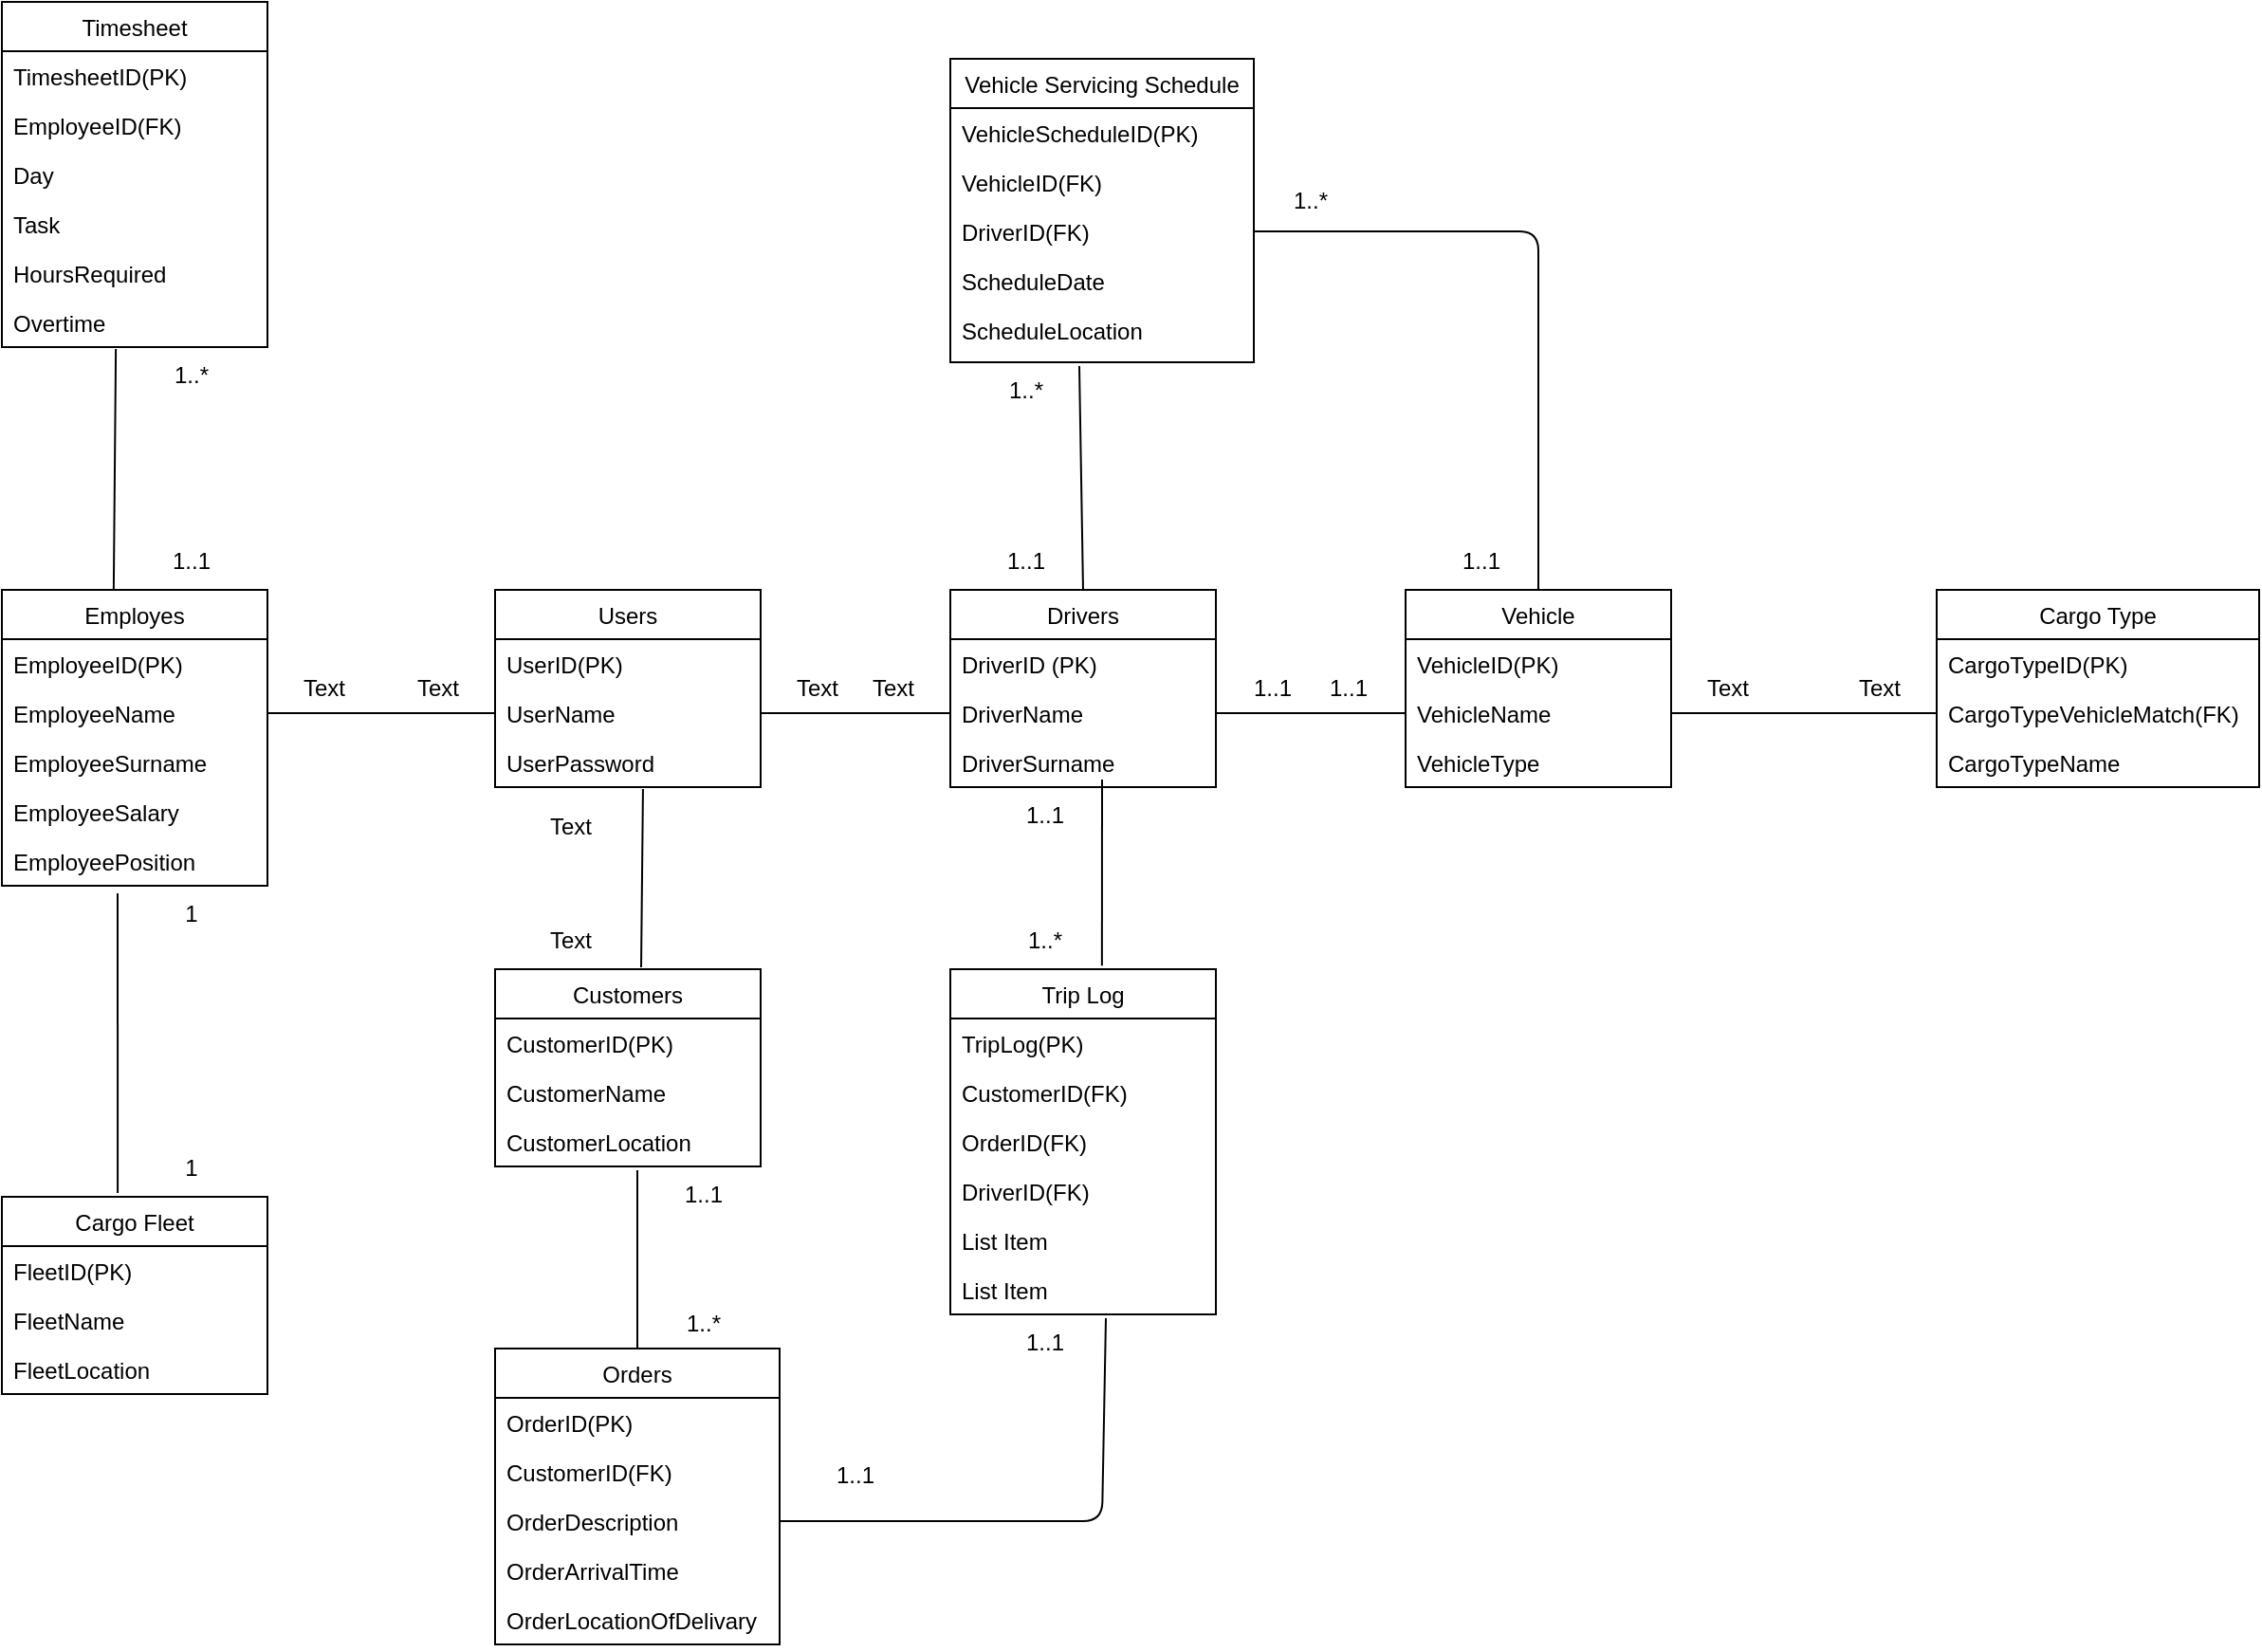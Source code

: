 <mxfile version="15.4.3" type="device"><diagram id="gvPSYerCstNqaLsdjiPm" name="Page-1"><mxGraphModel dx="868" dy="1501" grid="1" gridSize="10" guides="1" tooltips="1" connect="1" arrows="1" fold="1" page="1" pageScale="1" pageWidth="850" pageHeight="1100" math="0" shadow="0"><root><mxCell id="0"/><mxCell id="1" parent="0"/><mxCell id="6OwTz-xDLSRyJxB4ilmP-1" value="Users" style="swimlane;fontStyle=0;childLayout=stackLayout;horizontal=1;startSize=26;horizontalStack=0;resizeParent=1;resizeParentMax=0;resizeLast=0;collapsible=1;marginBottom=0;" parent="1" vertex="1"><mxGeometry x="520" y="200" width="140" height="104" as="geometry"/></mxCell><mxCell id="6OwTz-xDLSRyJxB4ilmP-2" value="UserID(PK)" style="text;strokeColor=none;fillColor=none;align=left;verticalAlign=top;spacingLeft=4;spacingRight=4;overflow=hidden;rotatable=0;points=[[0,0.5],[1,0.5]];portConstraint=eastwest;" parent="6OwTz-xDLSRyJxB4ilmP-1" vertex="1"><mxGeometry y="26" width="140" height="26" as="geometry"/></mxCell><mxCell id="6OwTz-xDLSRyJxB4ilmP-3" value="UserName" style="text;strokeColor=none;fillColor=none;align=left;verticalAlign=top;spacingLeft=4;spacingRight=4;overflow=hidden;rotatable=0;points=[[0,0.5],[1,0.5]];portConstraint=eastwest;" parent="6OwTz-xDLSRyJxB4ilmP-1" vertex="1"><mxGeometry y="52" width="140" height="26" as="geometry"/></mxCell><mxCell id="6OwTz-xDLSRyJxB4ilmP-4" value="UserPassword" style="text;strokeColor=none;fillColor=none;align=left;verticalAlign=top;spacingLeft=4;spacingRight=4;overflow=hidden;rotatable=0;points=[[0,0.5],[1,0.5]];portConstraint=eastwest;" parent="6OwTz-xDLSRyJxB4ilmP-1" vertex="1"><mxGeometry y="78" width="140" height="26" as="geometry"/></mxCell><mxCell id="6OwTz-xDLSRyJxB4ilmP-5" value="Employes" style="swimlane;fontStyle=0;childLayout=stackLayout;horizontal=1;startSize=26;horizontalStack=0;resizeParent=1;resizeParentMax=0;resizeLast=0;collapsible=1;marginBottom=0;" parent="1" vertex="1"><mxGeometry x="260" y="200" width="140" height="156" as="geometry"/></mxCell><mxCell id="6OwTz-xDLSRyJxB4ilmP-6" value="EmployeeID(PK)" style="text;strokeColor=none;fillColor=none;align=left;verticalAlign=top;spacingLeft=4;spacingRight=4;overflow=hidden;rotatable=0;points=[[0,0.5],[1,0.5]];portConstraint=eastwest;" parent="6OwTz-xDLSRyJxB4ilmP-5" vertex="1"><mxGeometry y="26" width="140" height="26" as="geometry"/></mxCell><mxCell id="6OwTz-xDLSRyJxB4ilmP-7" value="EmployeeName" style="text;strokeColor=none;fillColor=none;align=left;verticalAlign=top;spacingLeft=4;spacingRight=4;overflow=hidden;rotatable=0;points=[[0,0.5],[1,0.5]];portConstraint=eastwest;" parent="6OwTz-xDLSRyJxB4ilmP-5" vertex="1"><mxGeometry y="52" width="140" height="26" as="geometry"/></mxCell><mxCell id="6OwTz-xDLSRyJxB4ilmP-8" value="EmployeeSurname" style="text;strokeColor=none;fillColor=none;align=left;verticalAlign=top;spacingLeft=4;spacingRight=4;overflow=hidden;rotatable=0;points=[[0,0.5],[1,0.5]];portConstraint=eastwest;" parent="6OwTz-xDLSRyJxB4ilmP-5" vertex="1"><mxGeometry y="78" width="140" height="26" as="geometry"/></mxCell><mxCell id="o34hfOBt46Z5dvSfIYRw-41" value="EmployeeSalary" style="text;strokeColor=none;fillColor=none;align=left;verticalAlign=top;spacingLeft=4;spacingRight=4;overflow=hidden;rotatable=0;points=[[0,0.5],[1,0.5]];portConstraint=eastwest;" parent="6OwTz-xDLSRyJxB4ilmP-5" vertex="1"><mxGeometry y="104" width="140" height="26" as="geometry"/></mxCell><mxCell id="o34hfOBt46Z5dvSfIYRw-42" value="EmployeePosition" style="text;strokeColor=none;fillColor=none;align=left;verticalAlign=top;spacingLeft=4;spacingRight=4;overflow=hidden;rotatable=0;points=[[0,0.5],[1,0.5]];portConstraint=eastwest;" parent="6OwTz-xDLSRyJxB4ilmP-5" vertex="1"><mxGeometry y="130" width="140" height="26" as="geometry"/></mxCell><mxCell id="6OwTz-xDLSRyJxB4ilmP-9" value="Drivers" style="swimlane;fontStyle=0;childLayout=stackLayout;horizontal=1;startSize=26;horizontalStack=0;resizeParent=1;resizeParentMax=0;resizeLast=0;collapsible=1;marginBottom=0;" parent="1" vertex="1"><mxGeometry x="760" y="200" width="140" height="104" as="geometry"/></mxCell><mxCell id="6OwTz-xDLSRyJxB4ilmP-10" value="DriverID (PK)" style="text;strokeColor=none;fillColor=none;align=left;verticalAlign=top;spacingLeft=4;spacingRight=4;overflow=hidden;rotatable=0;points=[[0,0.5],[1,0.5]];portConstraint=eastwest;" parent="6OwTz-xDLSRyJxB4ilmP-9" vertex="1"><mxGeometry y="26" width="140" height="26" as="geometry"/></mxCell><mxCell id="6OwTz-xDLSRyJxB4ilmP-11" value="DriverName" style="text;strokeColor=none;fillColor=none;align=left;verticalAlign=top;spacingLeft=4;spacingRight=4;overflow=hidden;rotatable=0;points=[[0,0.5],[1,0.5]];portConstraint=eastwest;" parent="6OwTz-xDLSRyJxB4ilmP-9" vertex="1"><mxGeometry y="52" width="140" height="26" as="geometry"/></mxCell><mxCell id="6OwTz-xDLSRyJxB4ilmP-12" value="DriverSurname" style="text;strokeColor=none;fillColor=none;align=left;verticalAlign=top;spacingLeft=4;spacingRight=4;overflow=hidden;rotatable=0;points=[[0,0.5],[1,0.5]];portConstraint=eastwest;" parent="6OwTz-xDLSRyJxB4ilmP-9" vertex="1"><mxGeometry y="78" width="140" height="26" as="geometry"/></mxCell><mxCell id="6OwTz-xDLSRyJxB4ilmP-13" value="Customers" style="swimlane;fontStyle=0;childLayout=stackLayout;horizontal=1;startSize=26;horizontalStack=0;resizeParent=1;resizeParentMax=0;resizeLast=0;collapsible=1;marginBottom=0;" parent="1" vertex="1"><mxGeometry x="520" y="400" width="140" height="104" as="geometry"/></mxCell><mxCell id="6OwTz-xDLSRyJxB4ilmP-14" value="CustomerID(PK)" style="text;strokeColor=none;fillColor=none;align=left;verticalAlign=top;spacingLeft=4;spacingRight=4;overflow=hidden;rotatable=0;points=[[0,0.5],[1,0.5]];portConstraint=eastwest;" parent="6OwTz-xDLSRyJxB4ilmP-13" vertex="1"><mxGeometry y="26" width="140" height="26" as="geometry"/></mxCell><mxCell id="6OwTz-xDLSRyJxB4ilmP-15" value="CustomerName" style="text;strokeColor=none;fillColor=none;align=left;verticalAlign=top;spacingLeft=4;spacingRight=4;overflow=hidden;rotatable=0;points=[[0,0.5],[1,0.5]];portConstraint=eastwest;" parent="6OwTz-xDLSRyJxB4ilmP-13" vertex="1"><mxGeometry y="52" width="140" height="26" as="geometry"/></mxCell><mxCell id="6OwTz-xDLSRyJxB4ilmP-16" value="CustomerLocation" style="text;strokeColor=none;fillColor=none;align=left;verticalAlign=top;spacingLeft=4;spacingRight=4;overflow=hidden;rotatable=0;points=[[0,0.5],[1,0.5]];portConstraint=eastwest;" parent="6OwTz-xDLSRyJxB4ilmP-13" vertex="1"><mxGeometry y="78" width="140" height="26" as="geometry"/></mxCell><mxCell id="6OwTz-xDLSRyJxB4ilmP-17" value="Vehicle" style="swimlane;fontStyle=0;childLayout=stackLayout;horizontal=1;startSize=26;horizontalStack=0;resizeParent=1;resizeParentMax=0;resizeLast=0;collapsible=1;marginBottom=0;" parent="1" vertex="1"><mxGeometry x="1000" y="200" width="140" height="104" as="geometry"/></mxCell><mxCell id="6OwTz-xDLSRyJxB4ilmP-18" value="VehicleID(PK)" style="text;strokeColor=none;fillColor=none;align=left;verticalAlign=top;spacingLeft=4;spacingRight=4;overflow=hidden;rotatable=0;points=[[0,0.5],[1,0.5]];portConstraint=eastwest;" parent="6OwTz-xDLSRyJxB4ilmP-17" vertex="1"><mxGeometry y="26" width="140" height="26" as="geometry"/></mxCell><mxCell id="6OwTz-xDLSRyJxB4ilmP-19" value="VehicleName" style="text;strokeColor=none;fillColor=none;align=left;verticalAlign=top;spacingLeft=4;spacingRight=4;overflow=hidden;rotatable=0;points=[[0,0.5],[1,0.5]];portConstraint=eastwest;" parent="6OwTz-xDLSRyJxB4ilmP-17" vertex="1"><mxGeometry y="52" width="140" height="26" as="geometry"/></mxCell><mxCell id="6OwTz-xDLSRyJxB4ilmP-20" value="VehicleType" style="text;strokeColor=none;fillColor=none;align=left;verticalAlign=top;spacingLeft=4;spacingRight=4;overflow=hidden;rotatable=0;points=[[0,0.5],[1,0.5]];portConstraint=eastwest;" parent="6OwTz-xDLSRyJxB4ilmP-17" vertex="1"><mxGeometry y="78" width="140" height="26" as="geometry"/></mxCell><mxCell id="6OwTz-xDLSRyJxB4ilmP-21" value="Timesheet" style="swimlane;fontStyle=0;childLayout=stackLayout;horizontal=1;startSize=26;horizontalStack=0;resizeParent=1;resizeParentMax=0;resizeLast=0;collapsible=1;marginBottom=0;" parent="1" vertex="1"><mxGeometry x="260" y="-110" width="140" height="182" as="geometry"/></mxCell><mxCell id="6OwTz-xDLSRyJxB4ilmP-22" value="TimesheetID(PK)" style="text;strokeColor=none;fillColor=none;align=left;verticalAlign=top;spacingLeft=4;spacingRight=4;overflow=hidden;rotatable=0;points=[[0,0.5],[1,0.5]];portConstraint=eastwest;" parent="6OwTz-xDLSRyJxB4ilmP-21" vertex="1"><mxGeometry y="26" width="140" height="26" as="geometry"/></mxCell><mxCell id="6OwTz-xDLSRyJxB4ilmP-23" value="EmployeeID(FK)" style="text;strokeColor=none;fillColor=none;align=left;verticalAlign=top;spacingLeft=4;spacingRight=4;overflow=hidden;rotatable=0;points=[[0,0.5],[1,0.5]];portConstraint=eastwest;" parent="6OwTz-xDLSRyJxB4ilmP-21" vertex="1"><mxGeometry y="52" width="140" height="26" as="geometry"/></mxCell><mxCell id="o34hfOBt46Z5dvSfIYRw-38" value="Day" style="text;strokeColor=none;fillColor=none;align=left;verticalAlign=top;spacingLeft=4;spacingRight=4;overflow=hidden;rotatable=0;points=[[0,0.5],[1,0.5]];portConstraint=eastwest;" parent="6OwTz-xDLSRyJxB4ilmP-21" vertex="1"><mxGeometry y="78" width="140" height="26" as="geometry"/></mxCell><mxCell id="o34hfOBt46Z5dvSfIYRw-39" value="Task" style="text;strokeColor=none;fillColor=none;align=left;verticalAlign=top;spacingLeft=4;spacingRight=4;overflow=hidden;rotatable=0;points=[[0,0.5],[1,0.5]];portConstraint=eastwest;" parent="6OwTz-xDLSRyJxB4ilmP-21" vertex="1"><mxGeometry y="104" width="140" height="26" as="geometry"/></mxCell><mxCell id="o34hfOBt46Z5dvSfIYRw-40" value="HoursRequired" style="text;strokeColor=none;fillColor=none;align=left;verticalAlign=top;spacingLeft=4;spacingRight=4;overflow=hidden;rotatable=0;points=[[0,0.5],[1,0.5]];portConstraint=eastwest;" parent="6OwTz-xDLSRyJxB4ilmP-21" vertex="1"><mxGeometry y="130" width="140" height="26" as="geometry"/></mxCell><mxCell id="6OwTz-xDLSRyJxB4ilmP-24" value="Overtime" style="text;strokeColor=none;fillColor=none;align=left;verticalAlign=top;spacingLeft=4;spacingRight=4;overflow=hidden;rotatable=0;points=[[0,0.5],[1,0.5]];portConstraint=eastwest;" parent="6OwTz-xDLSRyJxB4ilmP-21" vertex="1"><mxGeometry y="156" width="140" height="26" as="geometry"/></mxCell><mxCell id="o34hfOBt46Z5dvSfIYRw-1" value="Orders" style="swimlane;fontStyle=0;childLayout=stackLayout;horizontal=1;startSize=26;horizontalStack=0;resizeParent=1;resizeParentMax=0;resizeLast=0;collapsible=1;marginBottom=0;" parent="1" vertex="1"><mxGeometry x="520" y="600" width="150" height="156" as="geometry"/></mxCell><mxCell id="o34hfOBt46Z5dvSfIYRw-2" value="OrderID(PK)" style="text;strokeColor=none;fillColor=none;align=left;verticalAlign=top;spacingLeft=4;spacingRight=4;overflow=hidden;rotatable=0;points=[[0,0.5],[1,0.5]];portConstraint=eastwest;" parent="o34hfOBt46Z5dvSfIYRw-1" vertex="1"><mxGeometry y="26" width="150" height="26" as="geometry"/></mxCell><mxCell id="o34hfOBt46Z5dvSfIYRw-4" value="CustomerID(FK)" style="text;strokeColor=none;fillColor=none;align=left;verticalAlign=top;spacingLeft=4;spacingRight=4;overflow=hidden;rotatable=0;points=[[0,0.5],[1,0.5]];portConstraint=eastwest;" parent="o34hfOBt46Z5dvSfIYRw-1" vertex="1"><mxGeometry y="52" width="150" height="26" as="geometry"/></mxCell><mxCell id="o34hfOBt46Z5dvSfIYRw-3" value="OrderDescription" style="text;strokeColor=none;fillColor=none;align=left;verticalAlign=top;spacingLeft=4;spacingRight=4;overflow=hidden;rotatable=0;points=[[0,0.5],[1,0.5]];portConstraint=eastwest;" parent="o34hfOBt46Z5dvSfIYRw-1" vertex="1"><mxGeometry y="78" width="150" height="26" as="geometry"/></mxCell><mxCell id="o34hfOBt46Z5dvSfIYRw-43" value="OrderArrivalTime" style="text;strokeColor=none;fillColor=none;align=left;verticalAlign=top;spacingLeft=4;spacingRight=4;overflow=hidden;rotatable=0;points=[[0,0.5],[1,0.5]];portConstraint=eastwest;" parent="o34hfOBt46Z5dvSfIYRw-1" vertex="1"><mxGeometry y="104" width="150" height="26" as="geometry"/></mxCell><mxCell id="o34hfOBt46Z5dvSfIYRw-44" value="OrderLocationOfDelivary" style="text;strokeColor=none;fillColor=none;align=left;verticalAlign=top;spacingLeft=4;spacingRight=4;overflow=hidden;rotatable=0;points=[[0,0.5],[1,0.5]];portConstraint=eastwest;" parent="o34hfOBt46Z5dvSfIYRw-1" vertex="1"><mxGeometry y="130" width="150" height="26" as="geometry"/></mxCell><mxCell id="o34hfOBt46Z5dvSfIYRw-5" value="Cargo Fleet" style="swimlane;fontStyle=0;childLayout=stackLayout;horizontal=1;startSize=26;horizontalStack=0;resizeParent=1;resizeParentMax=0;resizeLast=0;collapsible=1;marginBottom=0;" parent="1" vertex="1"><mxGeometry x="260" y="520" width="140" height="104" as="geometry"/></mxCell><mxCell id="o34hfOBt46Z5dvSfIYRw-6" value="FleetID(PK)" style="text;strokeColor=none;fillColor=none;align=left;verticalAlign=top;spacingLeft=4;spacingRight=4;overflow=hidden;rotatable=0;points=[[0,0.5],[1,0.5]];portConstraint=eastwest;" parent="o34hfOBt46Z5dvSfIYRw-5" vertex="1"><mxGeometry y="26" width="140" height="26" as="geometry"/></mxCell><mxCell id="o34hfOBt46Z5dvSfIYRw-7" value="FleetName" style="text;strokeColor=none;fillColor=none;align=left;verticalAlign=top;spacingLeft=4;spacingRight=4;overflow=hidden;rotatable=0;points=[[0,0.5],[1,0.5]];portConstraint=eastwest;" parent="o34hfOBt46Z5dvSfIYRw-5" vertex="1"><mxGeometry y="52" width="140" height="26" as="geometry"/></mxCell><mxCell id="o34hfOBt46Z5dvSfIYRw-8" value="FleetLocation" style="text;strokeColor=none;fillColor=none;align=left;verticalAlign=top;spacingLeft=4;spacingRight=4;overflow=hidden;rotatable=0;points=[[0,0.5],[1,0.5]];portConstraint=eastwest;" parent="o34hfOBt46Z5dvSfIYRw-5" vertex="1"><mxGeometry y="78" width="140" height="26" as="geometry"/></mxCell><mxCell id="o34hfOBt46Z5dvSfIYRw-9" value="Vehicle Servicing Schedule" style="swimlane;fontStyle=0;childLayout=stackLayout;horizontal=1;startSize=26;horizontalStack=0;resizeParent=1;resizeParentMax=0;resizeLast=0;collapsible=1;marginBottom=0;" parent="1" vertex="1"><mxGeometry x="760" y="-80" width="160" height="160" as="geometry"/></mxCell><mxCell id="o34hfOBt46Z5dvSfIYRw-10" value="VehicleScheduleID(PK)" style="text;strokeColor=none;fillColor=none;align=left;verticalAlign=top;spacingLeft=4;spacingRight=4;overflow=hidden;rotatable=0;points=[[0,0.5],[1,0.5]];portConstraint=eastwest;" parent="o34hfOBt46Z5dvSfIYRw-9" vertex="1"><mxGeometry y="26" width="160" height="26" as="geometry"/></mxCell><mxCell id="o34hfOBt46Z5dvSfIYRw-11" value="VehicleID(FK)" style="text;strokeColor=none;fillColor=none;align=left;verticalAlign=top;spacingLeft=4;spacingRight=4;overflow=hidden;rotatable=0;points=[[0,0.5],[1,0.5]];portConstraint=eastwest;" parent="o34hfOBt46Z5dvSfIYRw-9" vertex="1"><mxGeometry y="52" width="160" height="26" as="geometry"/></mxCell><mxCell id="o34hfOBt46Z5dvSfIYRw-35" value="DriverID(FK)" style="text;strokeColor=none;fillColor=none;align=left;verticalAlign=top;spacingLeft=4;spacingRight=4;overflow=hidden;rotatable=0;points=[[0,0.5],[1,0.5]];portConstraint=eastwest;" parent="o34hfOBt46Z5dvSfIYRw-9" vertex="1"><mxGeometry y="78" width="160" height="26" as="geometry"/></mxCell><mxCell id="o34hfOBt46Z5dvSfIYRw-12" value="ScheduleDate" style="text;strokeColor=none;fillColor=none;align=left;verticalAlign=top;spacingLeft=4;spacingRight=4;overflow=hidden;rotatable=0;points=[[0,0.5],[1,0.5]];portConstraint=eastwest;" parent="o34hfOBt46Z5dvSfIYRw-9" vertex="1"><mxGeometry y="104" width="160" height="26" as="geometry"/></mxCell><mxCell id="o34hfOBt46Z5dvSfIYRw-33" value="ScheduleLocation" style="text;strokeColor=none;fillColor=none;align=left;verticalAlign=top;spacingLeft=4;spacingRight=4;overflow=hidden;rotatable=0;points=[[0,0.5],[1,0.5]];portConstraint=eastwest;" parent="o34hfOBt46Z5dvSfIYRw-9" vertex="1"><mxGeometry y="130" width="160" height="30" as="geometry"/></mxCell><mxCell id="o34hfOBt46Z5dvSfIYRw-13" value="Trip Log" style="swimlane;fontStyle=0;childLayout=stackLayout;horizontal=1;startSize=26;horizontalStack=0;resizeParent=1;resizeParentMax=0;resizeLast=0;collapsible=1;marginBottom=0;" parent="1" vertex="1"><mxGeometry x="760" y="400" width="140" height="182" as="geometry"/></mxCell><mxCell id="o34hfOBt46Z5dvSfIYRw-14" value="TripLog(PK)" style="text;strokeColor=none;fillColor=none;align=left;verticalAlign=top;spacingLeft=4;spacingRight=4;overflow=hidden;rotatable=0;points=[[0,0.5],[1,0.5]];portConstraint=eastwest;" parent="o34hfOBt46Z5dvSfIYRw-13" vertex="1"><mxGeometry y="26" width="140" height="26" as="geometry"/></mxCell><mxCell id="o34hfOBt46Z5dvSfIYRw-15" value="CustomerID(FK)" style="text;strokeColor=none;fillColor=none;align=left;verticalAlign=top;spacingLeft=4;spacingRight=4;overflow=hidden;rotatable=0;points=[[0,0.5],[1,0.5]];portConstraint=eastwest;" parent="o34hfOBt46Z5dvSfIYRw-13" vertex="1"><mxGeometry y="52" width="140" height="26" as="geometry"/></mxCell><mxCell id="o34hfOBt46Z5dvSfIYRw-16" value="OrderID(FK)" style="text;strokeColor=none;fillColor=none;align=left;verticalAlign=top;spacingLeft=4;spacingRight=4;overflow=hidden;rotatable=0;points=[[0,0.5],[1,0.5]];portConstraint=eastwest;" parent="o34hfOBt46Z5dvSfIYRw-13" vertex="1"><mxGeometry y="78" width="140" height="26" as="geometry"/></mxCell><mxCell id="o34hfOBt46Z5dvSfIYRw-46" value="DriverID(FK)" style="text;strokeColor=none;fillColor=none;align=left;verticalAlign=top;spacingLeft=4;spacingRight=4;overflow=hidden;rotatable=0;points=[[0,0.5],[1,0.5]];portConstraint=eastwest;" parent="o34hfOBt46Z5dvSfIYRw-13" vertex="1"><mxGeometry y="104" width="140" height="26" as="geometry"/></mxCell><mxCell id="o34hfOBt46Z5dvSfIYRw-47" value="List Item" style="text;strokeColor=none;fillColor=none;align=left;verticalAlign=top;spacingLeft=4;spacingRight=4;overflow=hidden;rotatable=0;points=[[0,0.5],[1,0.5]];portConstraint=eastwest;" parent="o34hfOBt46Z5dvSfIYRw-13" vertex="1"><mxGeometry y="130" width="140" height="26" as="geometry"/></mxCell><mxCell id="o34hfOBt46Z5dvSfIYRw-48" value="List Item" style="text;strokeColor=none;fillColor=none;align=left;verticalAlign=top;spacingLeft=4;spacingRight=4;overflow=hidden;rotatable=0;points=[[0,0.5],[1,0.5]];portConstraint=eastwest;" parent="o34hfOBt46Z5dvSfIYRw-13" vertex="1"><mxGeometry y="156" width="140" height="26" as="geometry"/></mxCell><mxCell id="o34hfOBt46Z5dvSfIYRw-17" value="Cargo Type" style="swimlane;fontStyle=0;childLayout=stackLayout;horizontal=1;startSize=26;horizontalStack=0;resizeParent=1;resizeParentMax=0;resizeLast=0;collapsible=1;marginBottom=0;" parent="1" vertex="1"><mxGeometry x="1280" y="200" width="170" height="104" as="geometry"/></mxCell><mxCell id="o34hfOBt46Z5dvSfIYRw-18" value="CargoTypeID(PK)" style="text;strokeColor=none;fillColor=none;align=left;verticalAlign=top;spacingLeft=4;spacingRight=4;overflow=hidden;rotatable=0;points=[[0,0.5],[1,0.5]];portConstraint=eastwest;" parent="o34hfOBt46Z5dvSfIYRw-17" vertex="1"><mxGeometry y="26" width="170" height="26" as="geometry"/></mxCell><mxCell id="o34hfOBt46Z5dvSfIYRw-37" value="CargoTypeVehicleMatch(FK)" style="text;strokeColor=none;fillColor=none;align=left;verticalAlign=top;spacingLeft=4;spacingRight=4;overflow=hidden;rotatable=0;points=[[0,0.5],[1,0.5]];portConstraint=eastwest;" parent="o34hfOBt46Z5dvSfIYRw-17" vertex="1"><mxGeometry y="52" width="170" height="26" as="geometry"/></mxCell><mxCell id="o34hfOBt46Z5dvSfIYRw-20" value="CargoTypeName" style="text;strokeColor=none;fillColor=none;align=left;verticalAlign=top;spacingLeft=4;spacingRight=4;overflow=hidden;rotatable=0;points=[[0,0.5],[1,0.5]];portConstraint=eastwest;" parent="o34hfOBt46Z5dvSfIYRw-17" vertex="1"><mxGeometry y="78" width="170" height="26" as="geometry"/></mxCell><mxCell id="o34hfOBt46Z5dvSfIYRw-21" value="" style="endArrow=none;html=1;exitX=1;exitY=0.5;exitDx=0;exitDy=0;entryX=0;entryY=0.5;entryDx=0;entryDy=0;" parent="1" source="6OwTz-xDLSRyJxB4ilmP-7" target="6OwTz-xDLSRyJxB4ilmP-3" edge="1"><mxGeometry width="50" height="50" relative="1" as="geometry"><mxPoint x="700" y="300" as="sourcePoint"/><mxPoint x="750" y="250" as="targetPoint"/></mxGeometry></mxCell><mxCell id="o34hfOBt46Z5dvSfIYRw-22" value="" style="endArrow=none;html=1;exitX=0.429;exitY=1.038;exitDx=0;exitDy=0;exitPerimeter=0;entryX=0.421;entryY=0;entryDx=0;entryDy=0;entryPerimeter=0;" parent="1" source="6OwTz-xDLSRyJxB4ilmP-24" target="6OwTz-xDLSRyJxB4ilmP-5" edge="1"><mxGeometry width="50" height="50" relative="1" as="geometry"><mxPoint x="700" y="300" as="sourcePoint"/><mxPoint x="750" y="250" as="targetPoint"/></mxGeometry></mxCell><mxCell id="o34hfOBt46Z5dvSfIYRw-23" value="" style="endArrow=none;html=1;entryX=0;entryY=0.5;entryDx=0;entryDy=0;exitX=1;exitY=0.5;exitDx=0;exitDy=0;" parent="1" source="6OwTz-xDLSRyJxB4ilmP-11" target="6OwTz-xDLSRyJxB4ilmP-19" edge="1"><mxGeometry width="50" height="50" relative="1" as="geometry"><mxPoint x="700" y="200" as="sourcePoint"/><mxPoint x="750" y="150" as="targetPoint"/></mxGeometry></mxCell><mxCell id="o34hfOBt46Z5dvSfIYRw-24" value="" style="endArrow=none;html=1;entryX=0;entryY=0.5;entryDx=0;entryDy=0;exitX=1;exitY=0.5;exitDx=0;exitDy=0;" parent="1" source="6OwTz-xDLSRyJxB4ilmP-19" edge="1"><mxGeometry width="50" height="50" relative="1" as="geometry"><mxPoint x="1180" y="270" as="sourcePoint"/><mxPoint x="1280" y="265" as="targetPoint"/></mxGeometry></mxCell><mxCell id="o34hfOBt46Z5dvSfIYRw-25" value="" style="endArrow=none;html=1;entryX=0.425;entryY=1.067;entryDx=0;entryDy=0;exitX=0.5;exitY=0;exitDx=0;exitDy=0;entryPerimeter=0;" parent="1" source="6OwTz-xDLSRyJxB4ilmP-9" target="o34hfOBt46Z5dvSfIYRw-33" edge="1"><mxGeometry width="50" height="50" relative="1" as="geometry"><mxPoint x="1143" y="265" as="sourcePoint"/><mxPoint x="750" y="150" as="targetPoint"/></mxGeometry></mxCell><mxCell id="o34hfOBt46Z5dvSfIYRw-26" value="" style="endArrow=none;html=1;exitX=1;exitY=0.5;exitDx=0;exitDy=0;entryX=0;entryY=0.5;entryDx=0;entryDy=0;" parent="1" source="6OwTz-xDLSRyJxB4ilmP-3" target="6OwTz-xDLSRyJxB4ilmP-11" edge="1"><mxGeometry width="50" height="50" relative="1" as="geometry"><mxPoint x="700" y="200" as="sourcePoint"/><mxPoint x="750" y="150" as="targetPoint"/></mxGeometry></mxCell><mxCell id="o34hfOBt46Z5dvSfIYRw-27" value="" style="endArrow=none;html=1;exitX=0.571;exitY=-0.01;exitDx=0;exitDy=0;exitPerimeter=0;" parent="1" source="o34hfOBt46Z5dvSfIYRw-13" edge="1"><mxGeometry width="50" height="50" relative="1" as="geometry"><mxPoint x="700" y="200" as="sourcePoint"/><mxPoint x="840" y="300" as="targetPoint"/></mxGeometry></mxCell><mxCell id="o34hfOBt46Z5dvSfIYRw-29" value="" style="endArrow=none;html=1;exitX=0.557;exitY=1.038;exitDx=0;exitDy=0;exitPerimeter=0;entryX=0.55;entryY=-0.01;entryDx=0;entryDy=0;entryPerimeter=0;" parent="1" source="6OwTz-xDLSRyJxB4ilmP-4" target="6OwTz-xDLSRyJxB4ilmP-13" edge="1"><mxGeometry width="50" height="50" relative="1" as="geometry"><mxPoint x="600" y="310" as="sourcePoint"/><mxPoint x="750" y="150" as="targetPoint"/></mxGeometry></mxCell><mxCell id="o34hfOBt46Z5dvSfIYRw-30" value="" style="endArrow=none;html=1;entryX=0.5;entryY=0;entryDx=0;entryDy=0;" parent="1" target="o34hfOBt46Z5dvSfIYRw-1" edge="1"><mxGeometry width="50" height="50" relative="1" as="geometry"><mxPoint x="595" y="506" as="sourcePoint"/><mxPoint x="750" y="350" as="targetPoint"/></mxGeometry></mxCell><mxCell id="o34hfOBt46Z5dvSfIYRw-31" value="" style="endArrow=none;html=1;exitX=0.436;exitY=-0.019;exitDx=0;exitDy=0;exitPerimeter=0;" parent="1" source="o34hfOBt46Z5dvSfIYRw-5" edge="1"><mxGeometry width="50" height="50" relative="1" as="geometry"><mxPoint x="700" y="400" as="sourcePoint"/><mxPoint x="321" y="360" as="targetPoint"/></mxGeometry></mxCell><mxCell id="o34hfOBt46Z5dvSfIYRw-36" value="" style="endArrow=none;html=1;entryX=1;entryY=0.5;entryDx=0;entryDy=0;exitX=0.5;exitY=0;exitDx=0;exitDy=0;" parent="1" source="6OwTz-xDLSRyJxB4ilmP-17" target="o34hfOBt46Z5dvSfIYRw-35" edge="1"><mxGeometry width="50" height="50" relative="1" as="geometry"><mxPoint x="740" y="200" as="sourcePoint"/><mxPoint x="790" y="150" as="targetPoint"/><Array as="points"><mxPoint x="1070" y="11"/></Array></mxGeometry></mxCell><mxCell id="o34hfOBt46Z5dvSfIYRw-45" value="" style="endArrow=none;html=1;exitX=1;exitY=0.5;exitDx=0;exitDy=0;" parent="1" source="o34hfOBt46Z5dvSfIYRw-3" edge="1"><mxGeometry width="50" height="50" relative="1" as="geometry"><mxPoint x="440" y="500" as="sourcePoint"/><mxPoint x="842" y="584" as="targetPoint"/><Array as="points"><mxPoint x="840" y="691"/></Array></mxGeometry></mxCell><mxCell id="knKXcfCjpOAKTKNC_NE0-1" value="1..1" style="text;html=1;strokeColor=none;fillColor=none;align=center;verticalAlign=middle;whiteSpace=wrap;rounded=0;" vertex="1" parent="1"><mxGeometry x="680" y="652" width="60" height="30" as="geometry"/></mxCell><mxCell id="knKXcfCjpOAKTKNC_NE0-2" value="1..1" style="text;html=1;strokeColor=none;fillColor=none;align=center;verticalAlign=middle;whiteSpace=wrap;rounded=0;" vertex="1" parent="1"><mxGeometry x="780" y="582" width="60" height="30" as="geometry"/></mxCell><mxCell id="knKXcfCjpOAKTKNC_NE0-3" value="1..*" style="text;html=1;strokeColor=none;fillColor=none;align=center;verticalAlign=middle;whiteSpace=wrap;rounded=0;" vertex="1" parent="1"><mxGeometry x="600" y="572" width="60" height="30" as="geometry"/></mxCell><mxCell id="knKXcfCjpOAKTKNC_NE0-4" value="1..1" style="text;html=1;strokeColor=none;fillColor=none;align=center;verticalAlign=middle;whiteSpace=wrap;rounded=0;" vertex="1" parent="1"><mxGeometry x="600" y="504" width="60" height="30" as="geometry"/></mxCell><mxCell id="knKXcfCjpOAKTKNC_NE0-5" value="1" style="text;html=1;strokeColor=none;fillColor=none;align=center;verticalAlign=middle;whiteSpace=wrap;rounded=0;" vertex="1" parent="1"><mxGeometry x="330" y="490" width="60" height="30" as="geometry"/></mxCell><mxCell id="knKXcfCjpOAKTKNC_NE0-6" value="1" style="text;html=1;strokeColor=none;fillColor=none;align=center;verticalAlign=middle;whiteSpace=wrap;rounded=0;" vertex="1" parent="1"><mxGeometry x="330" y="356" width="60" height="30" as="geometry"/></mxCell><mxCell id="knKXcfCjpOAKTKNC_NE0-7" value="Text" style="text;html=1;strokeColor=none;fillColor=none;align=center;verticalAlign=middle;whiteSpace=wrap;rounded=0;" vertex="1" parent="1"><mxGeometry x="530" y="310" width="60" height="30" as="geometry"/></mxCell><mxCell id="knKXcfCjpOAKTKNC_NE0-8" value="Text" style="text;html=1;strokeColor=none;fillColor=none;align=center;verticalAlign=middle;whiteSpace=wrap;rounded=0;" vertex="1" parent="1"><mxGeometry x="530" y="370" width="60" height="30" as="geometry"/></mxCell><mxCell id="knKXcfCjpOAKTKNC_NE0-9" value="1..*" style="text;html=1;strokeColor=none;fillColor=none;align=center;verticalAlign=middle;whiteSpace=wrap;rounded=0;" vertex="1" parent="1"><mxGeometry x="330" y="72" width="60" height="30" as="geometry"/></mxCell><mxCell id="knKXcfCjpOAKTKNC_NE0-10" value="1..1" style="text;html=1;strokeColor=none;fillColor=none;align=center;verticalAlign=middle;whiteSpace=wrap;rounded=0;" vertex="1" parent="1"><mxGeometry x="330" y="170" width="60" height="30" as="geometry"/></mxCell><mxCell id="knKXcfCjpOAKTKNC_NE0-11" value="Text" style="text;html=1;strokeColor=none;fillColor=none;align=center;verticalAlign=middle;whiteSpace=wrap;rounded=0;" vertex="1" parent="1"><mxGeometry x="400" y="237" width="60" height="30" as="geometry"/></mxCell><mxCell id="knKXcfCjpOAKTKNC_NE0-12" value="Text" style="text;html=1;strokeColor=none;fillColor=none;align=center;verticalAlign=middle;whiteSpace=wrap;rounded=0;" vertex="1" parent="1"><mxGeometry x="460" y="237" width="60" height="30" as="geometry"/></mxCell><mxCell id="knKXcfCjpOAKTKNC_NE0-13" value="Text" style="text;html=1;strokeColor=none;fillColor=none;align=center;verticalAlign=middle;whiteSpace=wrap;rounded=0;" vertex="1" parent="1"><mxGeometry x="660" y="237" width="60" height="30" as="geometry"/></mxCell><mxCell id="knKXcfCjpOAKTKNC_NE0-14" value="Text" style="text;html=1;strokeColor=none;fillColor=none;align=center;verticalAlign=middle;whiteSpace=wrap;rounded=0;" vertex="1" parent="1"><mxGeometry x="700" y="237" width="60" height="30" as="geometry"/></mxCell><mxCell id="knKXcfCjpOAKTKNC_NE0-19" value="1..1" style="text;html=1;strokeColor=none;fillColor=none;align=center;verticalAlign=middle;whiteSpace=wrap;rounded=0;" vertex="1" parent="1"><mxGeometry x="780" y="304" width="60" height="30" as="geometry"/></mxCell><mxCell id="knKXcfCjpOAKTKNC_NE0-20" value="1..*" style="text;html=1;strokeColor=none;fillColor=none;align=center;verticalAlign=middle;whiteSpace=wrap;rounded=0;" vertex="1" parent="1"><mxGeometry x="780" y="370" width="60" height="30" as="geometry"/></mxCell><mxCell id="knKXcfCjpOAKTKNC_NE0-21" value="1..1" style="text;html=1;strokeColor=none;fillColor=none;align=center;verticalAlign=middle;whiteSpace=wrap;rounded=0;" vertex="1" parent="1"><mxGeometry x="770" y="170" width="60" height="30" as="geometry"/></mxCell><mxCell id="knKXcfCjpOAKTKNC_NE0-22" value="1..*" style="text;html=1;strokeColor=none;fillColor=none;align=center;verticalAlign=middle;whiteSpace=wrap;rounded=0;" vertex="1" parent="1"><mxGeometry x="770" y="80" width="60" height="30" as="geometry"/></mxCell><mxCell id="knKXcfCjpOAKTKNC_NE0-23" value="1..1" style="text;html=1;strokeColor=none;fillColor=none;align=center;verticalAlign=middle;whiteSpace=wrap;rounded=0;" vertex="1" parent="1"><mxGeometry x="900" y="237" width="60" height="30" as="geometry"/></mxCell><mxCell id="knKXcfCjpOAKTKNC_NE0-24" value="1..1" style="text;html=1;strokeColor=none;fillColor=none;align=center;verticalAlign=middle;whiteSpace=wrap;rounded=0;" vertex="1" parent="1"><mxGeometry x="940" y="237" width="60" height="30" as="geometry"/></mxCell><mxCell id="knKXcfCjpOAKTKNC_NE0-25" value="1..*" style="text;html=1;strokeColor=none;fillColor=none;align=center;verticalAlign=middle;whiteSpace=wrap;rounded=0;" vertex="1" parent="1"><mxGeometry x="920" y="-20" width="60" height="30" as="geometry"/></mxCell><mxCell id="knKXcfCjpOAKTKNC_NE0-26" value="1..1" style="text;html=1;strokeColor=none;fillColor=none;align=center;verticalAlign=middle;whiteSpace=wrap;rounded=0;" vertex="1" parent="1"><mxGeometry x="1010" y="170" width="60" height="30" as="geometry"/></mxCell><mxCell id="knKXcfCjpOAKTKNC_NE0-30" value="Text" style="text;html=1;strokeColor=none;fillColor=none;align=center;verticalAlign=middle;whiteSpace=wrap;rounded=0;" vertex="1" parent="1"><mxGeometry x="1140" y="237" width="60" height="30" as="geometry"/></mxCell><mxCell id="knKXcfCjpOAKTKNC_NE0-31" value="Text" style="text;html=1;strokeColor=none;fillColor=none;align=center;verticalAlign=middle;whiteSpace=wrap;rounded=0;" vertex="1" parent="1"><mxGeometry x="1220" y="237" width="60" height="30" as="geometry"/></mxCell></root></mxGraphModel></diagram></mxfile>
